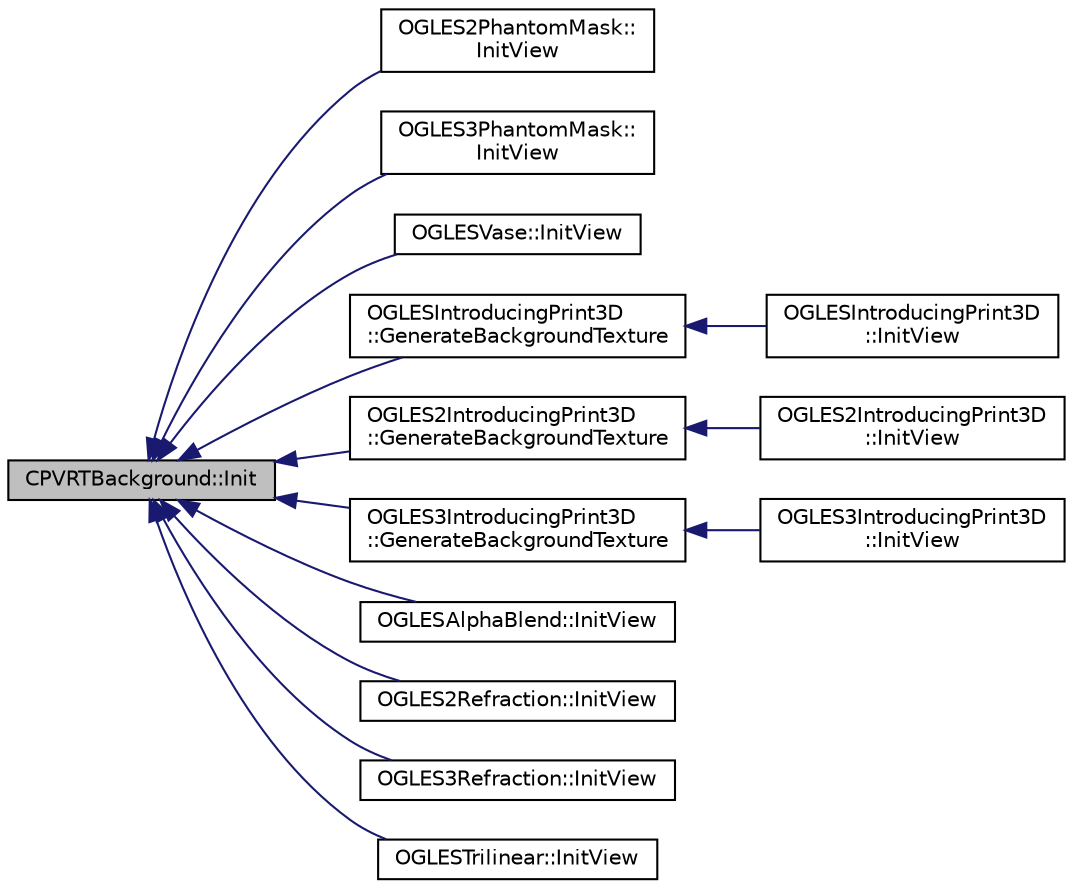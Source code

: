 digraph "CPVRTBackground::Init"
{
  edge [fontname="Helvetica",fontsize="10",labelfontname="Helvetica",labelfontsize="10"];
  node [fontname="Helvetica",fontsize="10",shape=record];
  rankdir="LR";
  Node1 [label="CPVRTBackground::Init",height=0.2,width=0.4,color="black", fillcolor="grey75", style="filled", fontcolor="black"];
  Node1 -> Node2 [dir="back",color="midnightblue",fontsize="10",style="solid"];
  Node2 [label="OGLES2PhantomMask::\lInitView",height=0.2,width=0.4,color="black", fillcolor="white", style="filled",URL="$class_o_g_l_e_s2_phantom_mask.html#a61ebd3e9c942b72ee032ec23a3814747"];
  Node1 -> Node3 [dir="back",color="midnightblue",fontsize="10",style="solid"];
  Node3 [label="OGLES3PhantomMask::\lInitView",height=0.2,width=0.4,color="black", fillcolor="white", style="filled",URL="$class_o_g_l_e_s3_phantom_mask.html#a95b0e9b5568bf9c7de8ed291471bf762"];
  Node1 -> Node4 [dir="back",color="midnightblue",fontsize="10",style="solid"];
  Node4 [label="OGLESVase::InitView",height=0.2,width=0.4,color="black", fillcolor="white", style="filled",URL="$class_o_g_l_e_s_vase.html#aeae9bba53c85389d0923c0324724954e",tooltip="Initialise the view. "];
  Node1 -> Node5 [dir="back",color="midnightblue",fontsize="10",style="solid"];
  Node5 [label="OGLESIntroducingPrint3D\l::GenerateBackgroundTexture",height=0.2,width=0.4,color="black", fillcolor="white", style="filled",URL="$class_o_g_l_e_s_introducing_print3_d.html#a616e8b398d7848ecf6b84a7b37d0ce3a"];
  Node5 -> Node6 [dir="back",color="midnightblue",fontsize="10",style="solid"];
  Node6 [label="OGLESIntroducingPrint3D\l::InitView",height=0.2,width=0.4,color="black", fillcolor="white", style="filled",URL="$class_o_g_l_e_s_introducing_print3_d.html#a1920276802bba11772582263855520a5"];
  Node1 -> Node7 [dir="back",color="midnightblue",fontsize="10",style="solid"];
  Node7 [label="OGLES2IntroducingPrint3D\l::GenerateBackgroundTexture",height=0.2,width=0.4,color="black", fillcolor="white", style="filled",URL="$class_o_g_l_e_s2_introducing_print3_d.html#ac62f6636a8b210469a82563270591058"];
  Node7 -> Node8 [dir="back",color="midnightblue",fontsize="10",style="solid"];
  Node8 [label="OGLES2IntroducingPrint3D\l::InitView",height=0.2,width=0.4,color="black", fillcolor="white", style="filled",URL="$class_o_g_l_e_s2_introducing_print3_d.html#a38d370bb4494d83809228bec1ea9a52f"];
  Node1 -> Node9 [dir="back",color="midnightblue",fontsize="10",style="solid"];
  Node9 [label="OGLES3IntroducingPrint3D\l::GenerateBackgroundTexture",height=0.2,width=0.4,color="black", fillcolor="white", style="filled",URL="$class_o_g_l_e_s3_introducing_print3_d.html#a4a57044dccf6ad0f20aa205542fce4c5"];
  Node9 -> Node10 [dir="back",color="midnightblue",fontsize="10",style="solid"];
  Node10 [label="OGLES3IntroducingPrint3D\l::InitView",height=0.2,width=0.4,color="black", fillcolor="white", style="filled",URL="$class_o_g_l_e_s3_introducing_print3_d.html#a5ac4bcf26918dcc91dd87473f8b5b57b"];
  Node1 -> Node11 [dir="back",color="midnightblue",fontsize="10",style="solid"];
  Node11 [label="OGLESAlphaBlend::InitView",height=0.2,width=0.4,color="black", fillcolor="white", style="filled",URL="$class_o_g_l_e_s_alpha_blend.html#a1a5ba2d3612bdfd28a6e2ea8edd91ea7"];
  Node1 -> Node12 [dir="back",color="midnightblue",fontsize="10",style="solid"];
  Node12 [label="OGLES2Refraction::InitView",height=0.2,width=0.4,color="black", fillcolor="white", style="filled",URL="$class_o_g_l_e_s2_refraction.html#a3f7495e1a9ea4a6f5a053d9011a1533d"];
  Node1 -> Node13 [dir="back",color="midnightblue",fontsize="10",style="solid"];
  Node13 [label="OGLES3Refraction::InitView",height=0.2,width=0.4,color="black", fillcolor="white", style="filled",URL="$class_o_g_l_e_s3_refraction.html#acb7b2c33b644ac389f558c7369d031d3"];
  Node1 -> Node14 [dir="back",color="midnightblue",fontsize="10",style="solid"];
  Node14 [label="OGLESTrilinear::InitView",height=0.2,width=0.4,color="black", fillcolor="white", style="filled",URL="$class_o_g_l_e_s_trilinear.html#a389e00dabe60e6ca3978d695d204faa1"];
}

